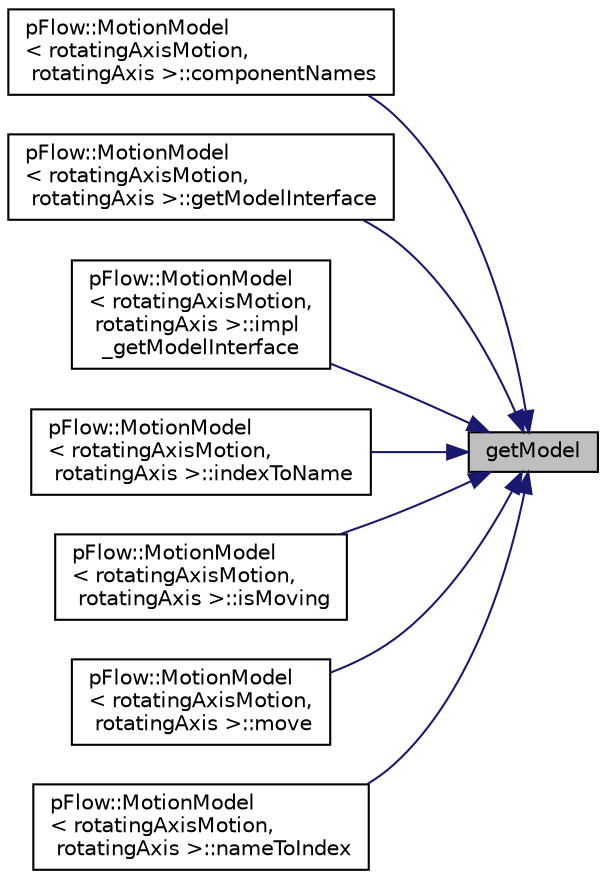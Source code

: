 digraph "getModel"
{
 // LATEX_PDF_SIZE
  edge [fontname="Helvetica",fontsize="10",labelfontname="Helvetica",labelfontsize="10"];
  node [fontname="Helvetica",fontsize="10",shape=record];
  rankdir="RL";
  Node1 [label="getModel",height=0.2,width=0.4,color="black", fillcolor="grey75", style="filled", fontcolor="black",tooltip="obtain a reference to the actual motion model"];
  Node1 -> Node2 [dir="back",color="midnightblue",fontsize="10",style="solid",fontname="Helvetica"];
  Node2 [label="pFlow::MotionModel\l\< rotatingAxisMotion,\l rotatingAxis \>::componentNames",height=0.2,width=0.4,color="black", fillcolor="white", style="filled",URL="$classpFlow_1_1MotionModel.html#aea7d96cc7aa82e5e2d4b80ff57b37b69",tooltip="Return a const reference to the list of compoenent names."];
  Node1 -> Node3 [dir="back",color="midnightblue",fontsize="10",style="solid",fontname="Helvetica"];
  Node3 [label="pFlow::MotionModel\l\< rotatingAxisMotion,\l rotatingAxis \>::getModelInterface",height=0.2,width=0.4,color="black", fillcolor="white", style="filled",URL="$classpFlow_1_1MotionModel.html#a77ef3efbb4ac9f93f4f6063812a4cf30",tooltip="Obtain an object to model interface."];
  Node1 -> Node4 [dir="back",color="midnightblue",fontsize="10",style="solid",fontname="Helvetica"];
  Node4 [label="pFlow::MotionModel\l\< rotatingAxisMotion,\l rotatingAxis \>::impl\l_getModelInterface",height=0.2,width=0.4,color="black", fillcolor="white", style="filled",URL="$classpFlow_1_1MotionModel.html#a998faecafdccd838188ea35ea299324d",tooltip="Return model interface."];
  Node1 -> Node5 [dir="back",color="midnightblue",fontsize="10",style="solid",fontname="Helvetica"];
  Node5 [label="pFlow::MotionModel\l\< rotatingAxisMotion,\l rotatingAxis \>::indexToName",height=0.2,width=0.4,color="black", fillcolor="white", style="filled",URL="$classpFlow_1_1MotionModel.html#a40f0e874e3736fbb6da78706d67ab467",tooltip="Component index to motion component name."];
  Node1 -> Node6 [dir="back",color="midnightblue",fontsize="10",style="solid",fontname="Helvetica"];
  Node6 [label="pFlow::MotionModel\l\< rotatingAxisMotion,\l rotatingAxis \>::isMoving",height=0.2,width=0.4,color="black", fillcolor="white", style="filled",URL="$classpFlow_1_1MotionModel.html#ac72196533a2e7eac4bdda2c9dd930438",tooltip="Is the wall assocciated to this motion component moving?"];
  Node1 -> Node7 [dir="back",color="midnightblue",fontsize="10",style="solid",fontname="Helvetica"];
  Node7 [label="pFlow::MotionModel\l\< rotatingAxisMotion,\l rotatingAxis \>::move",height=0.2,width=0.4,color="black", fillcolor="white", style="filled",URL="$classpFlow_1_1MotionModel.html#a05ca8c1ce1dbdc5d9fb4b5d505206281",tooltip="Move the component itself."];
  Node1 -> Node8 [dir="back",color="midnightblue",fontsize="10",style="solid",fontname="Helvetica"];
  Node8 [label="pFlow::MotionModel\l\< rotatingAxisMotion,\l rotatingAxis \>::nameToIndex",height=0.2,width=0.4,color="black", fillcolor="white", style="filled",URL="$classpFlow_1_1MotionModel.html#ad53527edc63114fb6bebe409db8dedbf",tooltip="name of the compoenent to index of the component"];
}

